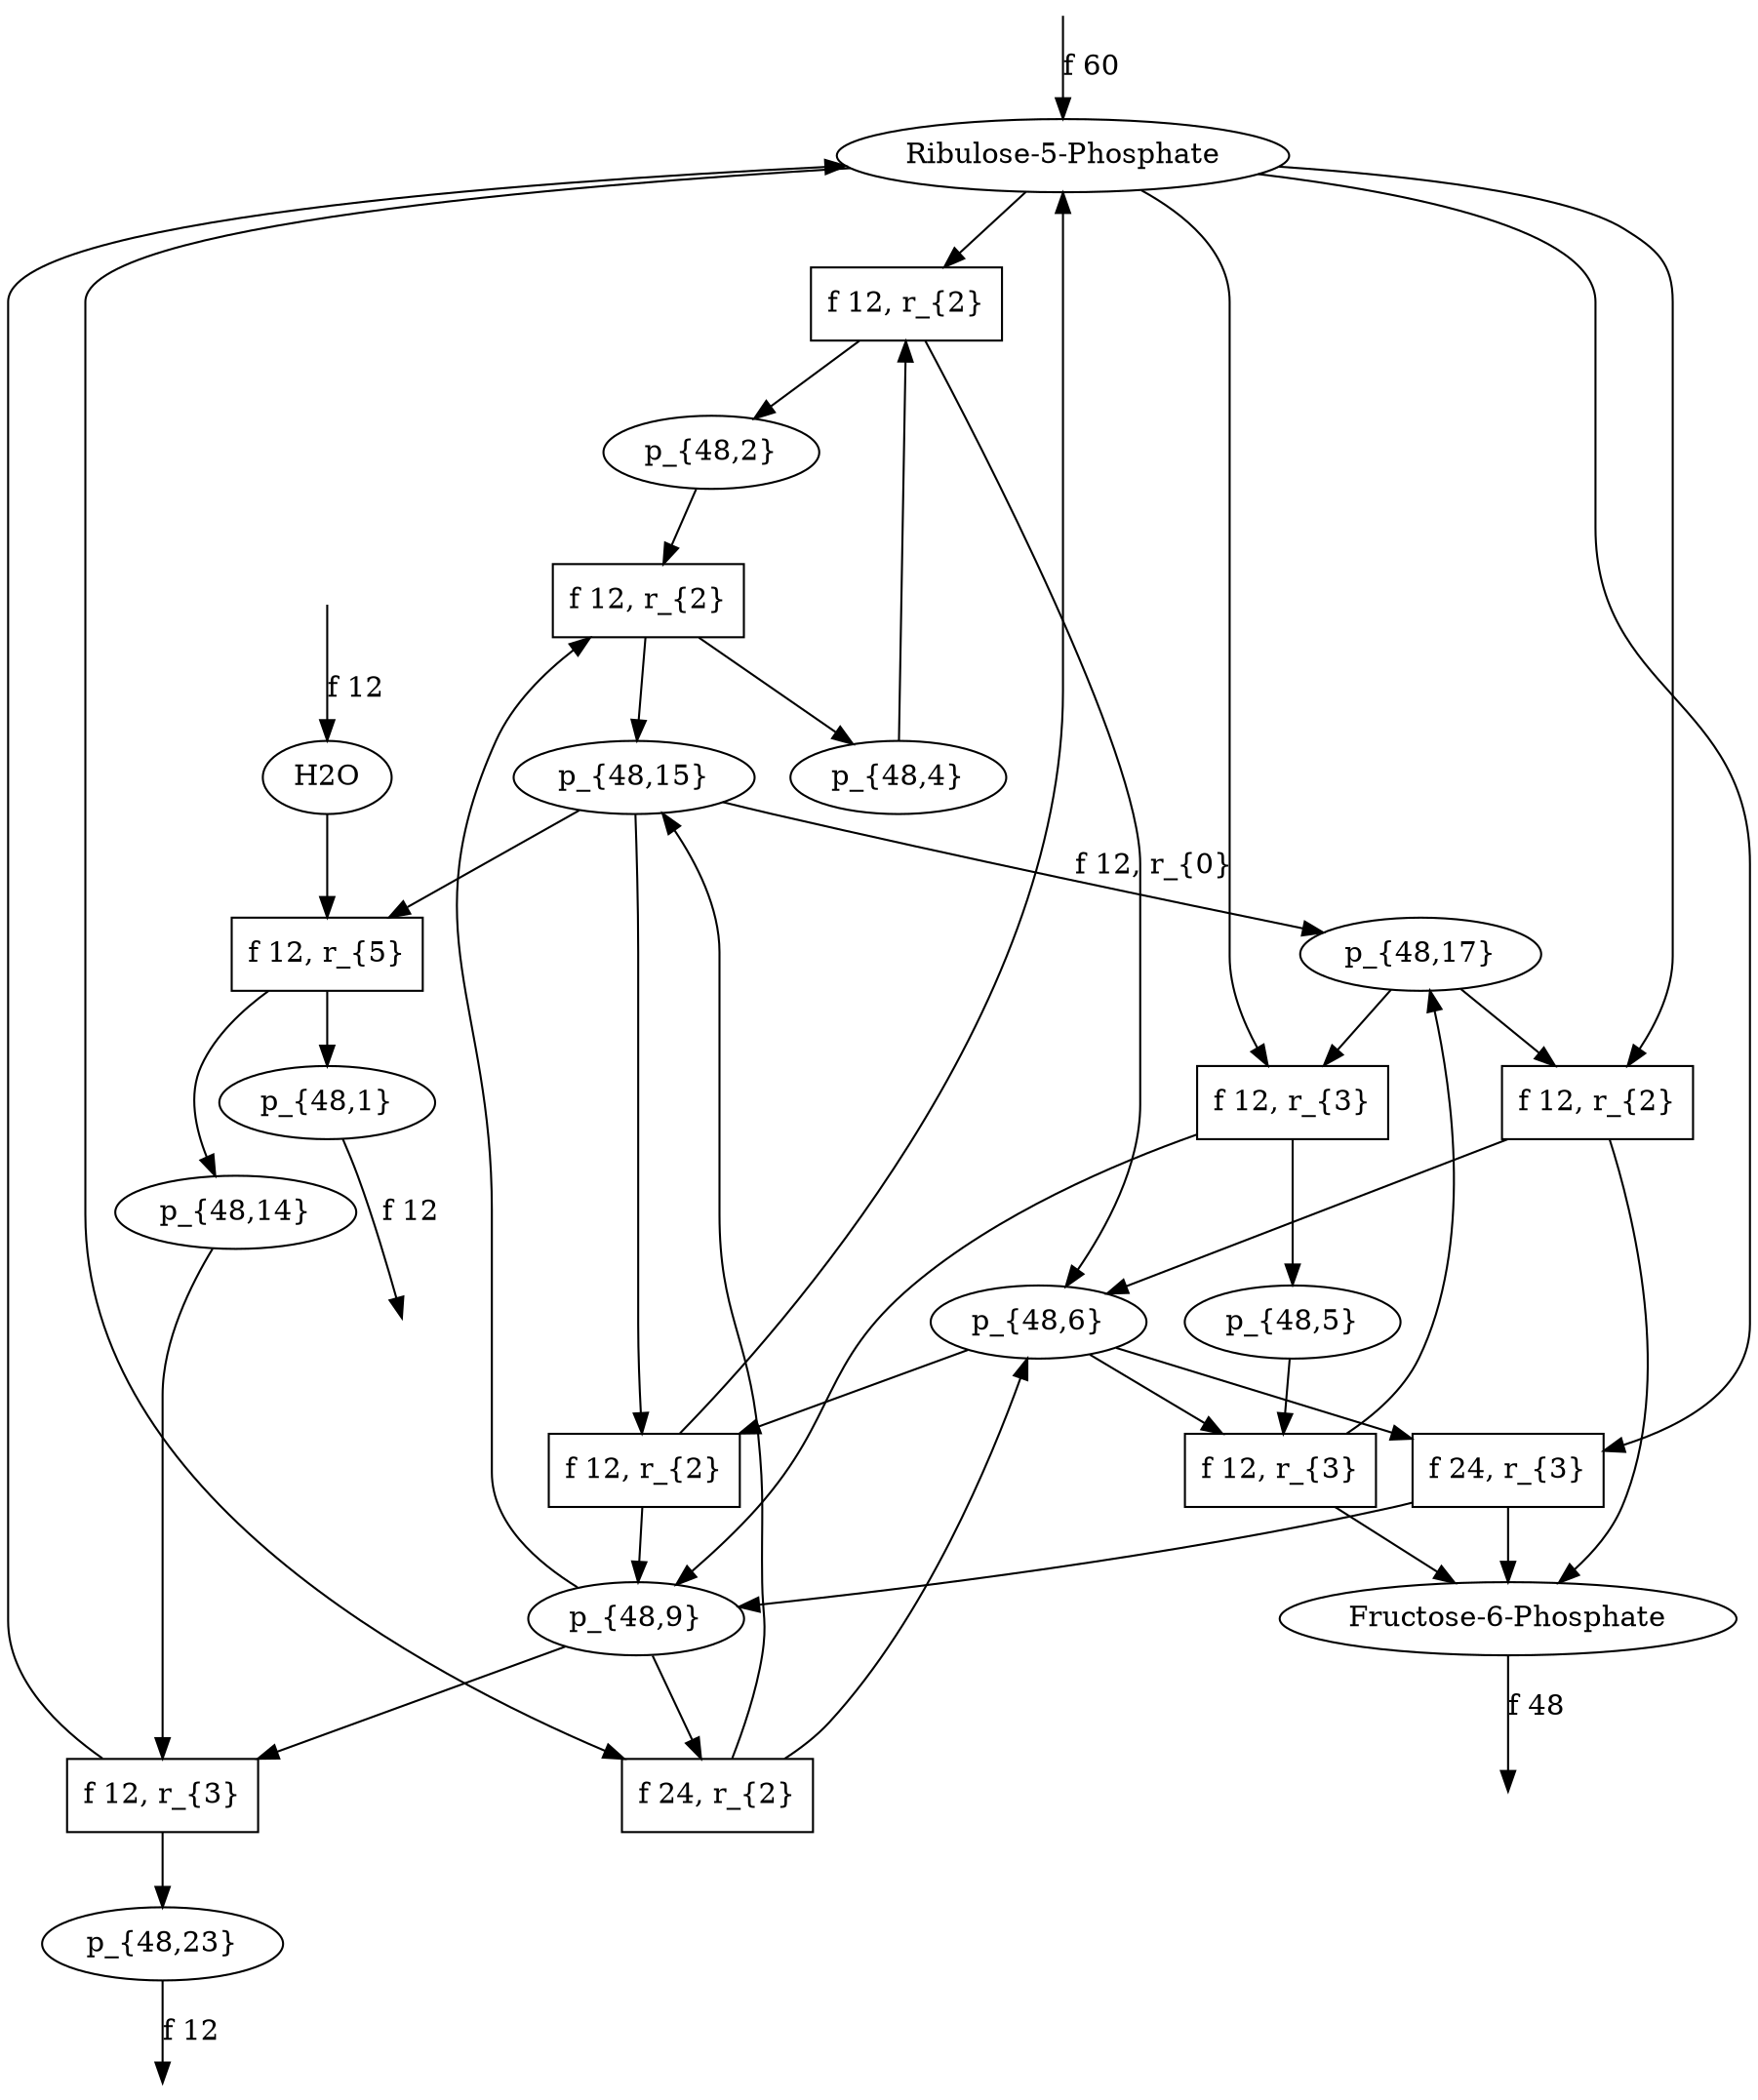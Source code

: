 digraph g {
// id = 0, graphName = Ribulose-5-Phosphate
"0-0" [ shape=ellipse label="Ribulose-5-Phosphate" image="out/004_g_0_11311100.svg" ];
// id = 1, graphName = H2O
"1-0" [ shape=ellipse label="H2O" image="out/052_g_1_11311100.svg" ];
// id = 2, graphName = p_{48,0}
// id = 4, graphName = p_{48,1}
"4-0" [ shape=ellipse label="p_{48,1}" image="out/054_g_1652_11311100.svg" ];
// id = 5, graphName = p_{48,2}
"5-0" [ shape=ellipse label="p_{48,2}" image="out/056_g_1653_11311100.svg" ];
// id = 7, graphName = p_{48,3}
// id = 9, graphName = p_{48,4}
"9-0" [ shape=ellipse label="p_{48,4}" image="out/058_g_1658_11311100.svg" ];
// id = 10, graphName = p_{48,5}
"10-0" [ shape=ellipse label="p_{48,5}" image="out/060_g_1659_11311100.svg" ];
// id = 12, graphName = p_{48,6}
"12-0" [ shape=ellipse label="p_{48,6}" image="out/062_g_1663_11311100.svg" ];
// id = 14, graphName = p_{48,7}
// id = 15, graphName = p_{48,8}
// id = 17, graphName = p_{48,9}
"17-0" [ shape=ellipse label="p_{48,9}" image="out/064_g_1671_11311100.svg" ];
// id = 20, graphName = p_{48,10}
// id = 23, graphName = p_{48,11}
// id = 25, graphName = p_{48,12}
// id = 27, graphName = p_{48,13}
// id = 36, graphName = p_{48,14}
"36-0" [ shape=ellipse label="p_{48,14}" image="out/066_g_1718_11311100.svg" ];
// id = 38, graphName = p_{48,15}
"38-0" [ shape=ellipse label="p_{48,15}" image="out/068_g_1720_11311100.svg" ];
// id = 51, graphName = p_{48,16}
// id = 52, graphName = p_{48,17}
"52-0" [ shape=ellipse label="p_{48,17}" image="out/070_g_1761_11311100.svg" ];
// id = 57, graphName = p_{48,18}
// id = 62, graphName = Fructose-6-Phosphate
"62-0" [ shape=ellipse label="Fructose-6-Phosphate" image="out/014_g_2_11311100.svg" ];
// id = 81, graphName = p_{48,19}
// id = 83, graphName = p_{48,20}
// id = 86, graphName = p_{48,21}
// id = 88, graphName = p_{48,22}
// id = 154, graphName = p_{48,23}
"154-0" [ shape=ellipse label="p_{48,23}" image="out/072_g_2219_11311100.svg" ];
// id = 213, graphName = p_{48,24}
// id = 34{ 'Ribulose-5-Phosphate' 'p_{48,4}' }, 'Transketolase', { 'p_{48,2}' 'p_{48,6}' }
"34-0" [ shape=box label="f 12, r_{2}" ];
// id = 49{ 'p_{48,2}' 'p_{48,9}' }, 'Transketolase', { 'p_{48,4}' 'p_{48,15}' }
"49-0" [ shape=box label="f 12, r_{2}" ];
// id = 50{ 'Ribulose-5-Phosphate' 'p_{48,9}' }, 'Transketolase', { 'p_{48,6}' 'p_{48,15}' }
"50-0" [ shape=box label="f 24, r_{2}" ];
// id = 63{ 'p_{48,5}' 'p_{48,6}' }, 'Transaldolase', { 'Fructose-6-Phosphate' 'p_{48,17}' }
"63-0" [ shape=box label="f 12, r_{3}" ];
// id = 69{ 'Ribulose-5-Phosphate' 'p_{48,6}' }, 'Transaldolase', { 'Fructose-6-Phosphate' 'p_{48,9}' }
"69-0" [ shape=box label="f 24, r_{3}" ];
// id = 120{ 'p_{48,6}' 'p_{48,15}' }, 'Transketolase', { 'Ribulose-5-Phosphate' 'p_{48,9}' }
"120-0" [ shape=box label="f 12, r_{2}" ];
// id = 134{ 'Ribulose-5-Phosphate' 'p_{48,17}' }, 'Transketolase', { 'Fructose-6-Phosphate' 'p_{48,6}' }
"134-0" [ shape=box label="f 12, r_{2}" ];
// id = 156{ 'p_{48,9}' 'p_{48,14}' }, 'Transaldolase', { 'Ribulose-5-Phosphate' 'p_{48,23}' }
"156-0" [ shape=box label="f 12, r_{3}" ];
// id = 174{ 'Ribulose-5-Phosphate' 'p_{48,17}' }, 'Transaldolase', { 'p_{48,5}' 'p_{48,9}' }
"174-0" [ shape=box label="f 12, r_{3}" ];
// id = 190{ 'H2O' 'p_{48,15}' }, 'Phophohydrolase', { 'p_{48,1}' 'p_{48,14}' }
"190-0" [ shape=box label="f 12, r_{5}" ];
// id = 3{ 'Ribulose-5-Phosphate' }, 'Aldose-Ketose <-', { 'p_{48,0}' }
// id = 6{ 'Ribulose-5-Phosphate' 'H2O' }, 'Phophohydrolase', { 'p_{48,1}' 'p_{48,2}' }
// id = 8{ 'p_{48,2}' }, 'Aldose-Ketose <-', { 'p_{48,3}' }
// id = 11{ 'p_{48,0}' 'p_{48,2}' }, 'Transketolase', { 'p_{48,4}' 'p_{48,5}' }
// id = 13{ 'Ribulose-5-Phosphate' 'p_{48,0}' }, 'Transketolase', { 'p_{48,5}' 'p_{48,6}' }
// id = 16{ 'p_{48,0}' 'p_{48,2}' }, 'Transaldolase', { 'p_{48,7}' 'p_{48,8}' }
// id = 18{ 'Ribulose-5-Phosphate' 'p_{48,0}' }, 'Transaldolase', { 'p_{48,8}' 'p_{48,9}' }
// id = 19{ 'H2O' 'p_{48,0}' }, 'Phophohydrolase', { 'p_{48,1}' 'p_{48,3}' }
// id = 21{ 'p_{48,5}' }, 'Aldose-Ketose <-', { 'p_{48,10}' }
// id = 22{ 'p_{48,7}' }, 'Aldose-Ketose <-', { 'p_{48,7}' }
// id = 24{ 'p_{48,8}' }, 'Aldose-Ketose <-', { 'p_{48,11}' }
// id = 26{ 'p_{48,3}' 'p_{48,5}' }, 'Transketolase', { 'p_{48,0}' 'p_{48,12}' }
// id = 28{ 'p_{48,3}' 'p_{48,8}' }, 'Transketolase', { 'p_{48,12}' 'p_{48,13}' }
// id = 29{ 'p_{48,2}' 'p_{48,3}' }, 'Transketolase', { 'p_{48,4}' 'p_{48,12}' }
// id = 30{ 'Ribulose-5-Phosphate' 'p_{48,3}' }, 'Transketolase', { 'p_{48,6}' 'p_{48,12}' }
// id = 31{ 'p_{48,4}' 'p_{48,5}' }, 'Transketolase', { 'p_{48,0}' 'p_{48,2}' }
// id = 32{ 'p_{48,4}' 'p_{48,8}' }, 'Transketolase', { 'p_{48,2}' 'p_{48,13}' }
// id = 33{ 'p_{48,2}' 'p_{48,4}' }, 'Transketolase', { 'p_{48,2}' 'p_{48,4}' }
// id = 34{ 'Ribulose-5-Phosphate' 'p_{48,4}' }, 'Transketolase', { 'p_{48,2}' 'p_{48,6}' }
"0-0" -> "34-0" [ ];
"9-0" -> "34-0" [ ];
"34-0" -> "5-0" [ ];
"34-0" -> "12-0" [ ];
// id = 35{ 'p_{48,5}' 'p_{48,6}' }, 'Transketolase', { 'Ribulose-5-Phosphate' 'p_{48,0}' }
// id = 37{ 'p_{48,5}' 'p_{48,7}' }, 'Transketolase', { 'p_{48,0}' 'p_{48,14}' }
// id = 39{ 'p_{48,5}' 'p_{48,9}' }, 'Transketolase', { 'p_{48,0}' 'p_{48,15}' }
// id = 40{ 'p_{48,0}' 'p_{48,5}' }, 'Transketolase', { 'p_{48,0}' 'p_{48,5}' }
// id = 41{ 'p_{48,6}' 'p_{48,8}' }, 'Transketolase', { 'Ribulose-5-Phosphate' 'p_{48,13}' }
// id = 42{ 'p_{48,2}' 'p_{48,6}' }, 'Transketolase', { 'Ribulose-5-Phosphate' 'p_{48,4}' }
// id = 43{ 'Ribulose-5-Phosphate' 'p_{48,6}' }, 'Transketolase', { 'Ribulose-5-Phosphate' 'p_{48,6}' }
// id = 44{ 'p_{48,7}' 'p_{48,8}' }, 'Transketolase', { 'p_{48,13}' 'p_{48,14}' }
// id = 45{ 'p_{48,2}' 'p_{48,7}' }, 'Transketolase', { 'p_{48,4}' 'p_{48,14}' }
// id = 46{ 'Ribulose-5-Phosphate' 'p_{48,7}' }, 'Transketolase', { 'p_{48,6}' 'p_{48,14}' }
// id = 47{ 'p_{48,8}' 'p_{48,9}' }, 'Transketolase', { 'p_{48,13}' 'p_{48,15}' }
// id = 48{ 'p_{48,0}' 'p_{48,8}' }, 'Transketolase', { 'p_{48,5}' 'p_{48,13}' }
// id = 49{ 'p_{48,2}' 'p_{48,9}' }, 'Transketolase', { 'p_{48,4}' 'p_{48,15}' }
"5-0" -> "49-0" [ ];
"17-0" -> "49-0" [ ];
"49-0" -> "9-0" [ ];
"49-0" -> "38-0" [ ];
// id = 50{ 'Ribulose-5-Phosphate' 'p_{48,9}' }, 'Transketolase', { 'p_{48,6}' 'p_{48,15}' }
"0-0" -> "50-0" [ ];
"17-0" -> "50-0" [ ];
"50-0" -> "12-0" [ ];
"50-0" -> "38-0" [ ];
// id = 53{ 'p_{48,3}' 'p_{48,5}' }, 'Transaldolase', { 'p_{48,16}' 'p_{48,17}' }
// id = 54{ 'p_{48,3}' 'p_{48,8}' }, 'Transaldolase', { 'p_{48,0}' 'p_{48,16}' }
// id = 55{ 'p_{48,2}' 'p_{48,3}' }, 'Transaldolase', { 'p_{48,7}' 'p_{48,16}' }
// id = 56{ 'Ribulose-5-Phosphate' 'p_{48,3}' }, 'Transaldolase', { 'p_{48,9}' 'p_{48,16}' }
// id = 58{ 'p_{48,4}' 'p_{48,5}' }, 'Transaldolase', { 'p_{48,17}' 'p_{48,18}' }
// id = 59{ 'p_{48,4}' 'p_{48,8}' }, 'Transaldolase', { 'p_{48,0}' 'p_{48,18}' }
// id = 60{ 'p_{48,2}' 'p_{48,4}' }, 'Transaldolase', { 'p_{48,7}' 'p_{48,18}' }
// id = 61{ 'Ribulose-5-Phosphate' 'p_{48,4}' }, 'Transaldolase', { 'p_{48,9}' 'p_{48,18}' }
// id = 63{ 'p_{48,5}' 'p_{48,6}' }, 'Transaldolase', { 'Fructose-6-Phosphate' 'p_{48,17}' }
"10-0" -> "63-0" [ ];
"12-0" -> "63-0" [ ];
"63-0" -> "52-0" [ ];
"63-0" -> "62-0" [ ];
// id = 64{ 'p_{48,5}' 'p_{48,7}' }, 'Transaldolase', { 'p_{48,2}' 'p_{48,17}' }
// id = 65{ 'p_{48,5}' 'p_{48,9}' }, 'Transaldolase', { 'Ribulose-5-Phosphate' 'p_{48,17}' }
// id = 66{ 'p_{48,0}' 'p_{48,5}' }, 'Transaldolase', { 'p_{48,8}' 'p_{48,17}' }
// id = 67{ 'p_{48,6}' 'p_{48,8}' }, 'Transaldolase', { 'Fructose-6-Phosphate' 'p_{48,0}' }
// id = 68{ 'p_{48,2}' 'p_{48,6}' }, 'Transaldolase', { 'Fructose-6-Phosphate' 'p_{48,7}' }
// id = 69{ 'Ribulose-5-Phosphate' 'p_{48,6}' }, 'Transaldolase', { 'Fructose-6-Phosphate' 'p_{48,9}' }
"0-0" -> "69-0" [ ];
"12-0" -> "69-0" [ ];
"69-0" -> "17-0" [ ];
"69-0" -> "62-0" [ ];
// id = 70{ 'p_{48,7}' 'p_{48,8}' }, 'Transaldolase', { 'p_{48,0}' 'p_{48,2}' }
// id = 71{ 'p_{48,2}' 'p_{48,7}' }, 'Transaldolase', { 'p_{48,2}' 'p_{48,7}' }
// id = 72{ 'Ribulose-5-Phosphate' 'p_{48,7}' }, 'Transaldolase', { 'p_{48,2}' 'p_{48,9}' }
// id = 73{ 'p_{48,8}' 'p_{48,9}' }, 'Transaldolase', { 'Ribulose-5-Phosphate' 'p_{48,0}' }
// id = 74{ 'p_{48,0}' 'p_{48,8}' }, 'Transaldolase', { 'p_{48,0}' 'p_{48,8}' }
// id = 75{ 'p_{48,2}' 'p_{48,9}' }, 'Transaldolase', { 'Ribulose-5-Phosphate' 'p_{48,7}' }
// id = 76{ 'Ribulose-5-Phosphate' 'p_{48,9}' }, 'Transaldolase', { 'Ribulose-5-Phosphate' 'p_{48,9}' }
// id = 77{ 'H2O' 'p_{48,5}' }, 'Phophohydrolase', { 'p_{48,1}' 'p_{48,12}' }
// id = 78{ 'H2O' 'p_{48,6}' }, 'Phophohydrolase', { 'p_{48,1}' 'p_{48,4}' }
// id = 79{ 'H2O' 'p_{48,8}' }, 'Phophohydrolase', { 'p_{48,1}' 'p_{48,16}' }
// id = 80{ 'H2O' 'p_{48,9}' }, 'Phophohydrolase', { 'p_{48,1}' 'p_{48,7}' }
// id = 82{ 'p_{48,12}' }, 'Aldose-Ketose <-', { 'p_{48,19}' }
// id = 84{ 'p_{48,14}' }, 'Aldose-Ketose <-', { 'p_{48,20}' }
// id = 85{ 'p_{48,15}' }, 'Aldose-Ketose <-', { 'p_{48,17}' }
"38-0" -> "52-0" [ label="f 12, r_{0}" ];
// id = 87{ 'p_{48,16}' }, 'Aldose-Ketose <-', { 'p_{48,21}' }
// id = 89{ 'p_{48,18}' }, 'Aldose-Ketose <-', { 'p_{48,22}' }
// id = 90{ 'Fructose-6-Phosphate' }, 'Aldose-Ketose <-', { 'p_{48,13}' }
// id = 91{ 'p_{48,12}' 'p_{48,13}' }, 'Transketolase', { 'p_{48,3}' 'p_{48,8}' }
// id = 92{ 'p_{48,12}' 'p_{48,17}' }, 'Transketolase', { 'Fructose-6-Phosphate' 'p_{48,3}' }
// id = 93{ 'p_{48,9}' 'p_{48,12}' }, 'Transketolase', { 'p_{48,3}' 'p_{48,15}' }
// id = 94{ 'p_{48,0}' 'p_{48,12}' }, 'Transketolase', { 'p_{48,3}' 'p_{48,5}' }
// id = 95{ 'p_{48,3}' 'p_{48,12}' }, 'Transketolase', { 'p_{48,3}' 'p_{48,12}' }
// id = 96{ 'p_{48,4}' 'p_{48,12}' }, 'Transketolase', { 'p_{48,2}' 'p_{48,3}' }
// id = 97{ 'p_{48,6}' 'p_{48,12}' }, 'Transketolase', { 'Ribulose-5-Phosphate' 'p_{48,3}' }
// id = 98{ 'p_{48,7}' 'p_{48,12}' }, 'Transketolase', { 'p_{48,3}' 'p_{48,14}' }
// id = 99{ 'p_{48,13}' 'p_{48,14}' }, 'Transketolase', { 'p_{48,7}' 'p_{48,8}' }
// id = 100{ 'p_{48,13}' 'p_{48,15}' }, 'Transketolase', { 'p_{48,8}' 'p_{48,9}' }
// id = 101{ 'p_{48,13}' 'p_{48,16}' }, 'Transketolase', { 'p_{48,8}' 'p_{48,22}' }
// id = 102{ 'p_{48,13}' 'p_{48,18}' }, 'Transketolase', { 'p_{48,8}' 'p_{48,20}' }
// id = 103{ 'Fructose-6-Phosphate' 'p_{48,13}' }, 'Transketolase', { 'p_{48,8}' 'p_{48,17}' }
// id = 104{ 'p_{48,2}' 'p_{48,13}' }, 'Transketolase', { 'p_{48,4}' 'p_{48,8}' }
// id = 105{ 'p_{48,5}' 'p_{48,13}' }, 'Transketolase', { 'p_{48,0}' 'p_{48,8}' }
// id = 106{ 'p_{48,8}' 'p_{48,13}' }, 'Transketolase', { 'p_{48,8}' 'p_{48,13}' }
// id = 107{ 'Ribulose-5-Phosphate' 'p_{48,13}' }, 'Transketolase', { 'p_{48,6}' 'p_{48,8}' }
// id = 108{ 'p_{48,14}' 'p_{48,17}' }, 'Transketolase', { 'Fructose-6-Phosphate' 'p_{48,7}' }
// id = 109{ 'p_{48,9}' 'p_{48,14}' }, 'Transketolase', { 'p_{48,7}' 'p_{48,15}' }
// id = 110{ 'p_{48,0}' 'p_{48,14}' }, 'Transketolase', { 'p_{48,5}' 'p_{48,7}' }
// id = 111{ 'p_{48,3}' 'p_{48,14}' }, 'Transketolase', { 'p_{48,7}' 'p_{48,12}' }
// id = 112{ 'p_{48,4}' 'p_{48,14}' }, 'Transketolase', { 'p_{48,2}' 'p_{48,7}' }
// id = 113{ 'p_{48,6}' 'p_{48,14}' }, 'Transketolase', { 'Ribulose-5-Phosphate' 'p_{48,7}' }
// id = 114{ 'p_{48,7}' 'p_{48,14}' }, 'Transketolase', { 'p_{48,7}' 'p_{48,14}' }
// id = 115{ 'p_{48,15}' 'p_{48,17}' }, 'Transketolase', { 'Fructose-6-Phosphate' 'p_{48,9}' }
// id = 116{ 'p_{48,9}' 'p_{48,15}' }, 'Transketolase', { 'p_{48,9}' 'p_{48,15}' }
// id = 117{ 'p_{48,0}' 'p_{48,15}' }, 'Transketolase', { 'p_{48,5}' 'p_{48,9}' }
// id = 118{ 'p_{48,3}' 'p_{48,15}' }, 'Transketolase', { 'p_{48,9}' 'p_{48,12}' }
// id = 119{ 'p_{48,4}' 'p_{48,15}' }, 'Transketolase', { 'p_{48,2}' 'p_{48,9}' }
// id = 120{ 'p_{48,6}' 'p_{48,15}' }, 'Transketolase', { 'Ribulose-5-Phosphate' 'p_{48,9}' }
"12-0" -> "120-0" [ ];
"38-0" -> "120-0" [ ];
"120-0" -> "0-0" [ ];
"120-0" -> "17-0" [ ];
// id = 121{ 'p_{48,7}' 'p_{48,15}' }, 'Transketolase', { 'p_{48,9}' 'p_{48,14}' }
// id = 122{ 'p_{48,16}' 'p_{48,17}' }, 'Transketolase', { 'Fructose-6-Phosphate' 'p_{48,22}' }
// id = 123{ 'p_{48,9}' 'p_{48,16}' }, 'Transketolase', { 'p_{48,15}' 'p_{48,22}' }
// id = 124{ 'p_{48,0}' 'p_{48,16}' }, 'Transketolase', { 'p_{48,5}' 'p_{48,22}' }
// id = 125{ 'p_{48,3}' 'p_{48,16}' }, 'Transketolase', { 'p_{48,12}' 'p_{48,22}' }
// id = 126{ 'p_{48,4}' 'p_{48,16}' }, 'Transketolase', { 'p_{48,2}' 'p_{48,22}' }
// id = 127{ 'p_{48,6}' 'p_{48,16}' }, 'Transketolase', { 'Ribulose-5-Phosphate' 'p_{48,22}' }
// id = 128{ 'p_{48,7}' 'p_{48,16}' }, 'Transketolase', { 'p_{48,14}' 'p_{48,22}' }
// id = 129{ 'p_{48,17}' 'p_{48,18}' }, 'Transketolase', { 'Fructose-6-Phosphate' 'p_{48,20}' }
// id = 130{ 'Fructose-6-Phosphate' 'p_{48,17}' }, 'Transketolase', { 'Fructose-6-Phosphate' 'p_{48,17}' }
// id = 131{ 'p_{48,2}' 'p_{48,17}' }, 'Transketolase', { 'Fructose-6-Phosphate' 'p_{48,4}' }
// id = 132{ 'p_{48,5}' 'p_{48,17}' }, 'Transketolase', { 'Fructose-6-Phosphate' 'p_{48,0}' }
// id = 133{ 'p_{48,8}' 'p_{48,17}' }, 'Transketolase', { 'Fructose-6-Phosphate' 'p_{48,13}' }
// id = 134{ 'Ribulose-5-Phosphate' 'p_{48,17}' }, 'Transketolase', { 'Fructose-6-Phosphate' 'p_{48,6}' }
"0-0" -> "134-0" [ ];
"52-0" -> "134-0" [ ];
"134-0" -> "12-0" [ ];
"134-0" -> "62-0" [ ];
// id = 135{ 'p_{48,9}' 'p_{48,18}' }, 'Transketolase', { 'p_{48,15}' 'p_{48,20}' }
// id = 136{ 'p_{48,0}' 'p_{48,18}' }, 'Transketolase', { 'p_{48,5}' 'p_{48,20}' }
// id = 137{ 'p_{48,3}' 'p_{48,18}' }, 'Transketolase', { 'p_{48,12}' 'p_{48,20}' }
// id = 138{ 'p_{48,4}' 'p_{48,18}' }, 'Transketolase', { 'p_{48,2}' 'p_{48,20}' }
// id = 139{ 'p_{48,6}' 'p_{48,18}' }, 'Transketolase', { 'Ribulose-5-Phosphate' 'p_{48,20}' }
// id = 140{ 'p_{48,7}' 'p_{48,18}' }, 'Transketolase', { 'p_{48,14}' 'p_{48,20}' }
// id = 141{ 'Fructose-6-Phosphate' 'p_{48,9}' }, 'Transketolase', { 'p_{48,15}' 'p_{48,17}' }
// id = 142{ 'Fructose-6-Phosphate' 'p_{48,0}' }, 'Transketolase', { 'p_{48,5}' 'p_{48,17}' }
// id = 143{ 'Fructose-6-Phosphate' 'p_{48,3}' }, 'Transketolase', { 'p_{48,12}' 'p_{48,17}' }
// id = 144{ 'Fructose-6-Phosphate' 'p_{48,4}' }, 'Transketolase', { 'p_{48,2}' 'p_{48,17}' }
// id = 145{ 'Fructose-6-Phosphate' 'p_{48,6}' }, 'Transketolase', { 'Ribulose-5-Phosphate' 'p_{48,17}' }
// id = 146{ 'Fructose-6-Phosphate' 'p_{48,7}' }, 'Transketolase', { 'p_{48,14}' 'p_{48,17}' }
// id = 147{ 'p_{48,12}' 'p_{48,17}' }, 'Transaldolase', { 'p_{48,5}' 'p_{48,20}' }
// id = 148{ 'p_{48,9}' 'p_{48,12}' }, 'Transaldolase', { 'Ribulose-5-Phosphate' 'p_{48,20}' }
// id = 149{ 'p_{48,0}' 'p_{48,12}' }, 'Transaldolase', { 'p_{48,8}' 'p_{48,20}' }
// id = 150{ 'p_{48,3}' 'p_{48,12}' }, 'Transaldolase', { 'p_{48,16}' 'p_{48,20}' }
// id = 151{ 'p_{48,4}' 'p_{48,12}' }, 'Transaldolase', { 'p_{48,18}' 'p_{48,20}' }
// id = 152{ 'p_{48,6}' 'p_{48,12}' }, 'Transaldolase', { 'Fructose-6-Phosphate' 'p_{48,20}' }
// id = 153{ 'p_{48,7}' 'p_{48,12}' }, 'Transaldolase', { 'p_{48,2}' 'p_{48,20}' }
// id = 155{ 'p_{48,14}' 'p_{48,17}' }, 'Transaldolase', { 'p_{48,5}' 'p_{48,23}' }
// id = 156{ 'p_{48,9}' 'p_{48,14}' }, 'Transaldolase', { 'Ribulose-5-Phosphate' 'p_{48,23}' }
"17-0" -> "156-0" [ ];
"36-0" -> "156-0" [ ];
"156-0" -> "0-0" [ ];
"156-0" -> "154-0" [ ];
// id = 157{ 'p_{48,0}' 'p_{48,14}' }, 'Transaldolase', { 'p_{48,8}' 'p_{48,23}' }
// id = 158{ 'p_{48,3}' 'p_{48,14}' }, 'Transaldolase', { 'p_{48,16}' 'p_{48,23}' }
// id = 159{ 'p_{48,4}' 'p_{48,14}' }, 'Transaldolase', { 'p_{48,18}' 'p_{48,23}' }
// id = 160{ 'p_{48,6}' 'p_{48,14}' }, 'Transaldolase', { 'Fructose-6-Phosphate' 'p_{48,23}' }
// id = 161{ 'p_{48,7}' 'p_{48,14}' }, 'Transaldolase', { 'p_{48,2}' 'p_{48,23}' }
// id = 162{ 'p_{48,16}' 'p_{48,17}' }, 'Transaldolase', { 'p_{48,3}' 'p_{48,5}' }
// id = 163{ 'p_{48,9}' 'p_{48,16}' }, 'Transaldolase', { 'Ribulose-5-Phosphate' 'p_{48,3}' }
// id = 164{ 'p_{48,0}' 'p_{48,16}' }, 'Transaldolase', { 'p_{48,3}' 'p_{48,8}' }
// id = 165{ 'p_{48,3}' 'p_{48,16}' }, 'Transaldolase', { 'p_{48,3}' 'p_{48,16}' }
// id = 166{ 'p_{48,4}' 'p_{48,16}' }, 'Transaldolase', { 'p_{48,3}' 'p_{48,18}' }
// id = 167{ 'p_{48,6}' 'p_{48,16}' }, 'Transaldolase', { 'Fructose-6-Phosphate' 'p_{48,3}' }
// id = 168{ 'p_{48,7}' 'p_{48,16}' }, 'Transaldolase', { 'p_{48,2}' 'p_{48,3}' }
// id = 169{ 'p_{48,17}' 'p_{48,18}' }, 'Transaldolase', { 'p_{48,4}' 'p_{48,5}' }
// id = 170{ 'Fructose-6-Phosphate' 'p_{48,17}' }, 'Transaldolase', { 'p_{48,5}' 'p_{48,6}' }
// id = 171{ 'p_{48,2}' 'p_{48,17}' }, 'Transaldolase', { 'p_{48,5}' 'p_{48,7}' }
// id = 172{ 'p_{48,5}' 'p_{48,17}' }, 'Transaldolase', { 'p_{48,5}' 'p_{48,17}' }
// id = 173{ 'p_{48,8}' 'p_{48,17}' }, 'Transaldolase', { 'p_{48,0}' 'p_{48,5}' }
// id = 174{ 'Ribulose-5-Phosphate' 'p_{48,17}' }, 'Transaldolase', { 'p_{48,5}' 'p_{48,9}' }
"0-0" -> "174-0" [ ];
"52-0" -> "174-0" [ ];
"174-0" -> "10-0" [ ];
"174-0" -> "17-0" [ ];
// id = 175{ 'p_{48,9}' 'p_{48,18}' }, 'Transaldolase', { 'Ribulose-5-Phosphate' 'p_{48,4}' }
// id = 176{ 'p_{48,0}' 'p_{48,18}' }, 'Transaldolase', { 'p_{48,4}' 'p_{48,8}' }
// id = 177{ 'p_{48,3}' 'p_{48,18}' }, 'Transaldolase', { 'p_{48,4}' 'p_{48,16}' }
// id = 178{ 'p_{48,4}' 'p_{48,18}' }, 'Transaldolase', { 'p_{48,4}' 'p_{48,18}' }
// id = 179{ 'p_{48,6}' 'p_{48,18}' }, 'Transaldolase', { 'Fructose-6-Phosphate' 'p_{48,4}' }
// id = 180{ 'p_{48,7}' 'p_{48,18}' }, 'Transaldolase', { 'p_{48,2}' 'p_{48,4}' }
// id = 181{ 'Fructose-6-Phosphate' 'p_{48,9}' }, 'Transaldolase', { 'Ribulose-5-Phosphate' 'p_{48,6}' }
// id = 182{ 'Fructose-6-Phosphate' 'p_{48,0}' }, 'Transaldolase', { 'p_{48,6}' 'p_{48,8}' }
// id = 183{ 'Fructose-6-Phosphate' 'p_{48,3}' }, 'Transaldolase', { 'p_{48,6}' 'p_{48,16}' }
// id = 184{ 'Fructose-6-Phosphate' 'p_{48,4}' }, 'Transaldolase', { 'p_{48,6}' 'p_{48,18}' }
// id = 185{ 'Fructose-6-Phosphate' 'p_{48,6}' }, 'Transaldolase', { 'Fructose-6-Phosphate' 'p_{48,6}' }
// id = 186{ 'Fructose-6-Phosphate' 'p_{48,7}' }, 'Transaldolase', { 'p_{48,2}' 'p_{48,6}' }
// id = 187{ 'H2O' 'p_{48,10}' }, 'Phophohydrolase', { 'p_{48,1}' 'p_{48,19}' }
// id = 188{ 'H2O' 'p_{48,11}' }, 'Phophohydrolase', { 'p_{48,1}' 'p_{48,21}' }
// id = 189{ 'H2O' 'p_{48,13}' }, 'Phophohydrolase', { 'p_{48,1}' 'p_{48,22}' }
// id = 190{ 'H2O' 'p_{48,15}' }, 'Phophohydrolase', { 'p_{48,1}' 'p_{48,14}' }
"1-0" -> "190-0" [ ];
"38-0" -> "190-0" [ ];
"190-0" -> "4-0" [ ];
"190-0" -> "36-0" [ ];
// id = 191{ 'H2O' 'p_{48,17}' }, 'Phophohydrolase', { 'p_{48,1}' 'p_{48,20}' }
// id = 192{ 'H2O' 'Fructose-6-Phosphate' }, 'Phophohydrolase', { 'p_{48,1}' 'p_{48,18}' }
// id = 193{ 'p_{48,5}' 'p_{48,20}' }, 'Transketolase', { 'p_{48,0}' 'p_{48,18}' }
// id = 194{ 'p_{48,8}' 'p_{48,20}' }, 'Transketolase', { 'p_{48,13}' 'p_{48,18}' }
// id = 195{ 'p_{48,12}' 'p_{48,20}' }, 'Transketolase', { 'p_{48,3}' 'p_{48,18}' }
// id = 196{ 'p_{48,14}' 'p_{48,20}' }, 'Transketolase', { 'p_{48,7}' 'p_{48,18}' }
// id = 197{ 'p_{48,15}' 'p_{48,20}' }, 'Transketolase', { 'p_{48,9}' 'p_{48,18}' }
// id = 198{ 'p_{48,16}' 'p_{48,20}' }, 'Transketolase', { 'p_{48,18}' 'p_{48,22}' }
// id = 199{ 'p_{48,18}' 'p_{48,20}' }, 'Transketolase', { 'p_{48,18}' 'p_{48,20}' }
// id = 200{ 'p_{48,2}' 'p_{48,20}' }, 'Transketolase', { 'p_{48,4}' 'p_{48,18}' }
// id = 201{ 'Fructose-6-Phosphate' 'p_{48,20}' }, 'Transketolase', { 'p_{48,17}' 'p_{48,18}' }
// id = 202{ 'Ribulose-5-Phosphate' 'p_{48,20}' }, 'Transketolase', { 'p_{48,6}' 'p_{48,18}' }
// id = 203{ 'p_{48,5}' 'p_{48,22}' }, 'Transketolase', { 'p_{48,0}' 'p_{48,16}' }
// id = 204{ 'p_{48,8}' 'p_{48,22}' }, 'Transketolase', { 'p_{48,13}' 'p_{48,16}' }
// id = 205{ 'p_{48,12}' 'p_{48,22}' }, 'Transketolase', { 'p_{48,3}' 'p_{48,16}' }
// id = 206{ 'p_{48,14}' 'p_{48,22}' }, 'Transketolase', { 'p_{48,7}' 'p_{48,16}' }
// id = 207{ 'p_{48,15}' 'p_{48,22}' }, 'Transketolase', { 'p_{48,9}' 'p_{48,16}' }
// id = 208{ 'p_{48,16}' 'p_{48,22}' }, 'Transketolase', { 'p_{48,16}' 'p_{48,22}' }
// id = 209{ 'p_{48,18}' 'p_{48,22}' }, 'Transketolase', { 'p_{48,16}' 'p_{48,20}' }
// id = 210{ 'p_{48,2}' 'p_{48,22}' }, 'Transketolase', { 'p_{48,4}' 'p_{48,16}' }
// id = 211{ 'Fructose-6-Phosphate' 'p_{48,22}' }, 'Transketolase', { 'p_{48,16}' 'p_{48,17}' }
// id = 212{ 'Ribulose-5-Phosphate' 'p_{48,22}' }, 'Transketolase', { 'p_{48,6}' 'p_{48,16}' }
// id = 214{ 'p_{48,5}' 'p_{48,23}' }, 'Transketolase', { 'p_{48,0}' 'p_{48,24}' }
// id = 215{ 'p_{48,8}' 'p_{48,23}' }, 'Transketolase', { 'p_{48,13}' 'p_{48,24}' }
// id = 216{ 'p_{48,12}' 'p_{48,23}' }, 'Transketolase', { 'p_{48,3}' 'p_{48,24}' }
// id = 217{ 'p_{48,14}' 'p_{48,23}' }, 'Transketolase', { 'p_{48,7}' 'p_{48,24}' }
// id = 218{ 'p_{48,15}' 'p_{48,23}' }, 'Transketolase', { 'p_{48,9}' 'p_{48,24}' }
// id = 219{ 'p_{48,16}' 'p_{48,23}' }, 'Transketolase', { 'p_{48,22}' 'p_{48,24}' }
// id = 220{ 'p_{48,18}' 'p_{48,23}' }, 'Transketolase', { 'p_{48,20}' 'p_{48,24}' }
// id = 221{ 'p_{48,2}' 'p_{48,23}' }, 'Transketolase', { 'p_{48,4}' 'p_{48,24}' }
// id = 222{ 'Fructose-6-Phosphate' 'p_{48,23}' }, 'Transketolase', { 'p_{48,17}' 'p_{48,24}' }
// id = 223{ 'Ribulose-5-Phosphate' 'p_{48,23}' }, 'Transketolase', { 'p_{48,6}' 'p_{48,24}' }
// id = 224{ 'p_{48,5}' 'p_{48,20}' }, 'Transaldolase', { 'p_{48,12}' 'p_{48,17}' }
// id = 225{ 'p_{48,8}' 'p_{48,20}' }, 'Transaldolase', { 'p_{48,0}' 'p_{48,12}' }
// id = 226{ 'p_{48,12}' 'p_{48,20}' }, 'Transaldolase', { 'p_{48,12}' 'p_{48,20}' }
// id = 227{ 'p_{48,14}' 'p_{48,20}' }, 'Transaldolase', { 'p_{48,12}' 'p_{48,23}' }
// id = 228{ 'p_{48,16}' 'p_{48,20}' }, 'Transaldolase', { 'p_{48,3}' 'p_{48,12}' }
// id = 229{ 'p_{48,18}' 'p_{48,20}' }, 'Transaldolase', { 'p_{48,4}' 'p_{48,12}' }
// id = 230{ 'p_{48,2}' 'p_{48,20}' }, 'Transaldolase', { 'p_{48,7}' 'p_{48,12}' }
// id = 231{ 'Fructose-6-Phosphate' 'p_{48,20}' }, 'Transaldolase', { 'p_{48,6}' 'p_{48,12}' }
// id = 232{ 'Ribulose-5-Phosphate' 'p_{48,20}' }, 'Transaldolase', { 'p_{48,9}' 'p_{48,12}' }
// id = 233{ 'p_{48,5}' 'p_{48,23}' }, 'Transaldolase', { 'p_{48,14}' 'p_{48,17}' }
// id = 234{ 'p_{48,8}' 'p_{48,23}' }, 'Transaldolase', { 'p_{48,0}' 'p_{48,14}' }
// id = 235{ 'p_{48,12}' 'p_{48,23}' }, 'Transaldolase', { 'p_{48,14}' 'p_{48,20}' }
// id = 236{ 'p_{48,14}' 'p_{48,23}' }, 'Transaldolase', { 'p_{48,14}' 'p_{48,23}' }
// id = 237{ 'p_{48,16}' 'p_{48,23}' }, 'Transaldolase', { 'p_{48,3}' 'p_{48,14}' }
// id = 238{ 'p_{48,18}' 'p_{48,23}' }, 'Transaldolase', { 'p_{48,4}' 'p_{48,14}' }
// id = 239{ 'p_{48,2}' 'p_{48,23}' }, 'Transaldolase', { 'p_{48,7}' 'p_{48,14}' }
// id = 240{ 'Fructose-6-Phosphate' 'p_{48,23}' }, 'Transaldolase', { 'p_{48,6}' 'p_{48,14}' }
// id = 241{ 'Ribulose-5-Phosphate' 'p_{48,23}' }, 'Transaldolase', { 'p_{48,9}' 'p_{48,14}' }
// id = 242{ 'p_{48,24}' }, 'Aldose-Ketose <-', { 'p_{48,4}' }
// id = 243{ 'p_{48,0}' 'p_{48,24}' }, 'Transketolase', { 'p_{48,5}' 'p_{48,23}' }
// id = 244{ 'p_{48,3}' 'p_{48,24}' }, 'Transketolase', { 'p_{48,12}' 'p_{48,23}' }
// id = 245{ 'p_{48,4}' 'p_{48,24}' }, 'Transketolase', { 'p_{48,2}' 'p_{48,23}' }
// id = 246{ 'p_{48,6}' 'p_{48,24}' }, 'Transketolase', { 'Ribulose-5-Phosphate' 'p_{48,23}' }
// id = 247{ 'p_{48,7}' 'p_{48,24}' }, 'Transketolase', { 'p_{48,14}' 'p_{48,23}' }
// id = 248{ 'p_{48,9}' 'p_{48,24}' }, 'Transketolase', { 'p_{48,15}' 'p_{48,23}' }
// id = 249{ 'p_{48,13}' 'p_{48,24}' }, 'Transketolase', { 'p_{48,8}' 'p_{48,23}' }
// id = 250{ 'p_{48,17}' 'p_{48,24}' }, 'Transketolase', { 'Fructose-6-Phosphate' 'p_{48,23}' }
// id = 251{ 'p_{48,20}' 'p_{48,24}' }, 'Transketolase', { 'p_{48,18}' 'p_{48,23}' }
// id = 252{ 'p_{48,22}' 'p_{48,24}' }, 'Transketolase', { 'p_{48,16}' 'p_{48,23}' }
// id = 253{ 'p_{48,23}' 'p_{48,24}' }, 'Transketolase', { 'p_{48,23}' 'p_{48,24}' }
// inFlow/outFlow, id = 0-0, graphName = Ribulose-5-Phosphate, inFlow = 60, outFlow = 0
"0-0-IOFlow" [ shape=point style=invis label="" ];
"0-0-IOFlow" -> "0-0" [ label="f 60" ];
// inFlow/outFlow, id = 1-0, graphName = H2O, inFlow = 12, outFlow = 0
"1-0-IOFlow" [ shape=point style=invis label="" ];
"1-0-IOFlow" -> "1-0" [ label="f 12" ];
// inFlow/outFlow, id = 4-0, graphName = p_{48,1}, inFlow = 0, outFlow = 12
"4-0-IOFlow" [ shape=point style=invis label="" ];
"4-0" -> "4-0-IOFlow" [ label="f 12" ];
// inFlow/outFlow, id = 62-0, graphName = Fructose-6-Phosphate, inFlow = 0, outFlow = 48
"62-0-IOFlow" [ shape=point style=invis label="" ];
"62-0" -> "62-0-IOFlow" [ label="f 48" ];
// inFlow/outFlow, id = 154-0, graphName = p_{48,23}, inFlow = 0, outFlow = 12
"154-0-IOFlow" [ shape=point style=invis label="" ];
"154-0" -> "154-0-IOFlow" [ label="f 12" ];
}
